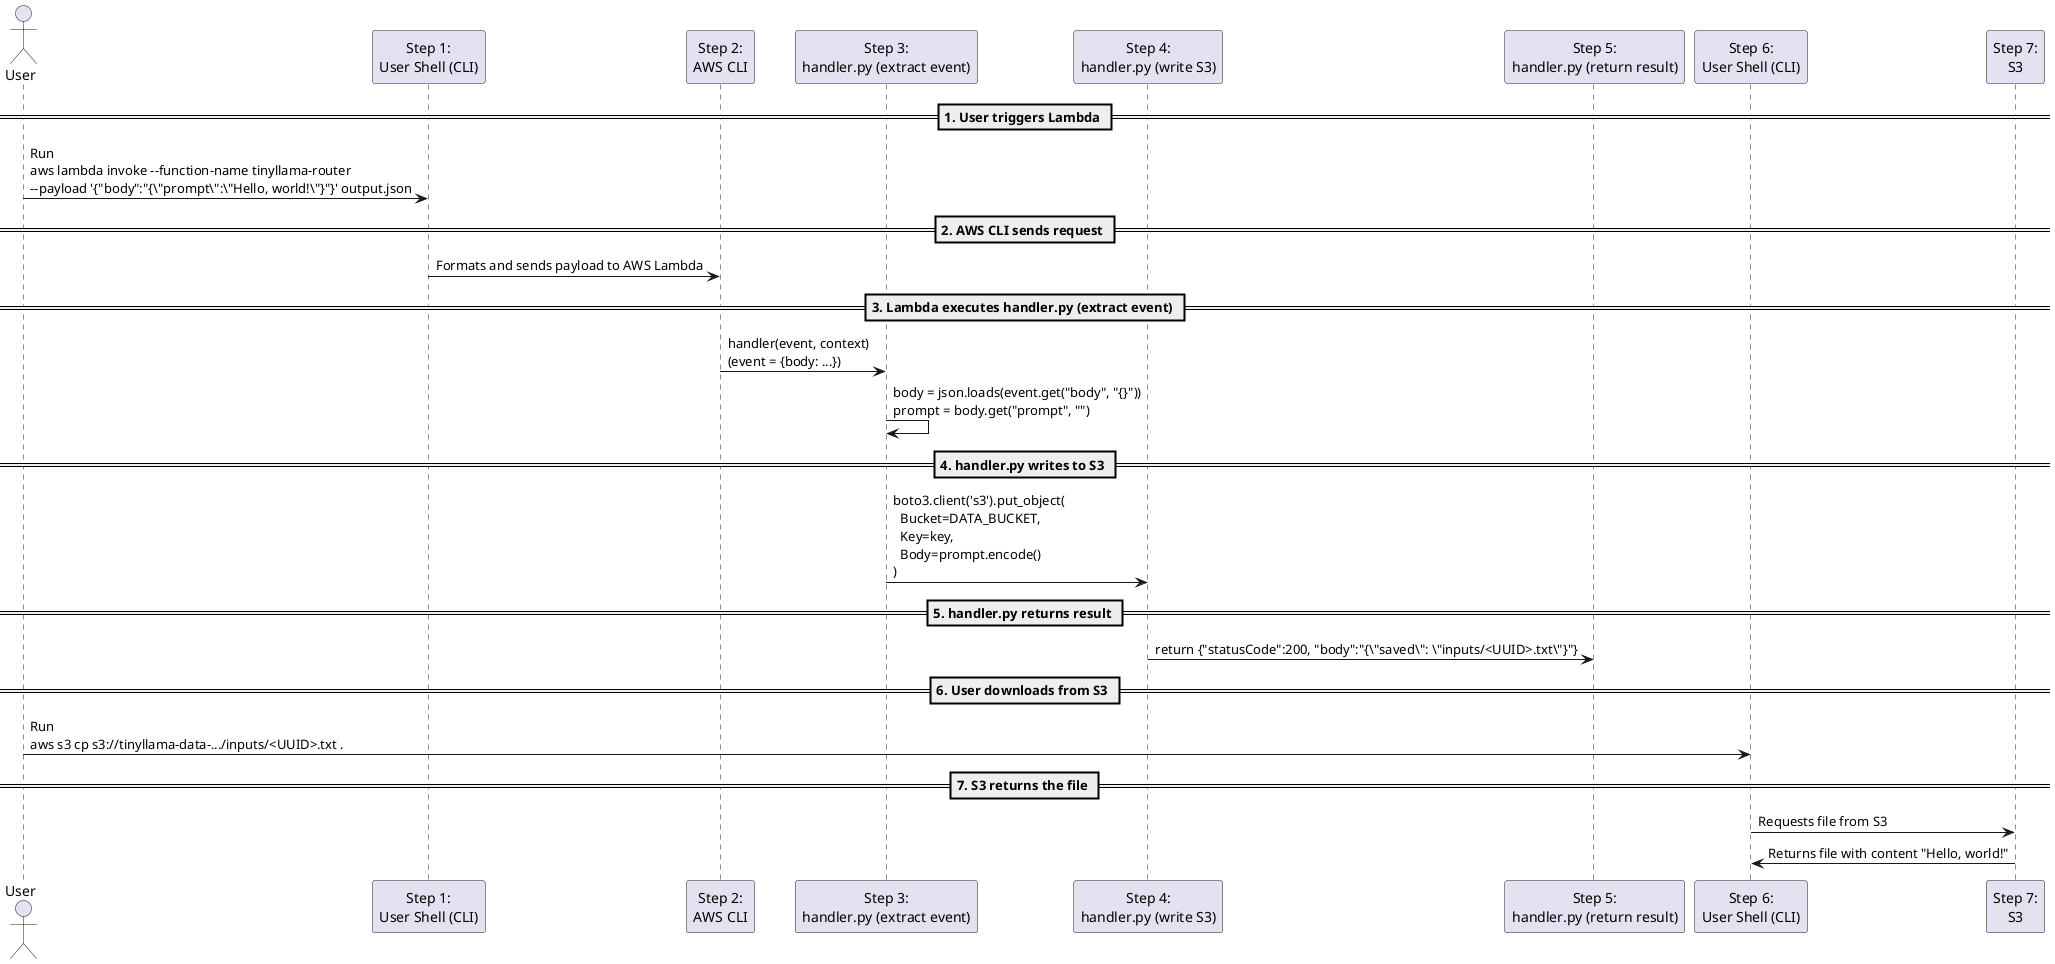 @startuml
actor User

participant "Step 1:\nUser Shell (CLI)" as User_CLI
participant "Step 2:\nAWS CLI" as AWS_CLI
participant "Step 3:\nhandler.py (extract event)" as Handler1
participant "Step 4:\nhandler.py (write S3)" as Handler2
participant "Step 5:\nhandler.py (return result)" as Handler3
participant "Step 6:\nUser Shell (CLI)" as User_Download
participant "Step 7:\nS3" as S3

== 1. User triggers Lambda ==
User -> User_CLI: Run\naws lambda invoke --function-name tinyllama-router\n--payload '{"body":"{\"prompt\":\"Hello, world!\"}"}' output.json

== 2. AWS CLI sends request ==
User_CLI -> AWS_CLI: Formats and sends payload to AWS Lambda

== 3. Lambda executes handler.py (extract event) ==
AWS_CLI -> Handler1: handler(event, context)\n(event = {body: ...})
Handler1 -> Handler1: body = json.loads(event.get("body", "{}"))\nprompt = body.get("prompt", "")

== 4. handler.py writes to S3 ==
Handler1 -> Handler2: boto3.client('s3').put_object(\n  Bucket=DATA_BUCKET,\n  Key=key,\n  Body=prompt.encode()\n)

== 5. handler.py returns result ==
Handler2 -> Handler3: return {"statusCode":200, "body":"{\"saved\": \"inputs/<UUID>.txt\"}"}

== 6. User downloads from S3 ==
User -> User_Download: Run\naws s3 cp s3://tinyllama-data-.../inputs/<UUID>.txt .

== 7. S3 returns the file ==
User_Download -> S3: Requests file from S3
S3 -> User_Download: Returns file with content "Hello, world!"

@enduml
